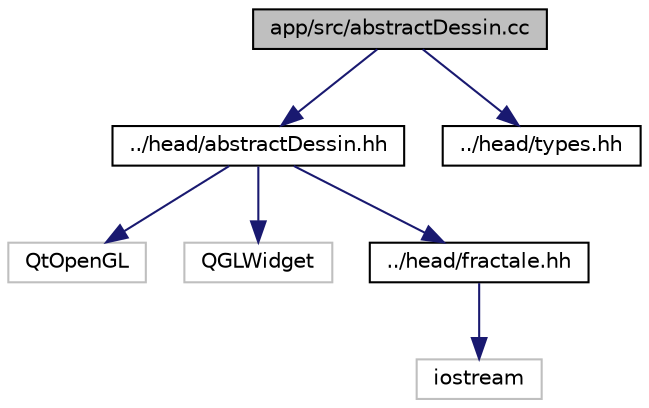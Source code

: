 digraph "app/src/abstractDessin.cc"
{
  edge [fontname="Helvetica",fontsize="10",labelfontname="Helvetica",labelfontsize="10"];
  node [fontname="Helvetica",fontsize="10",shape=record];
  Node0 [label="app/src/abstractDessin.cc",height=0.2,width=0.4,color="black", fillcolor="grey75", style="filled", fontcolor="black"];
  Node0 -> Node1 [color="midnightblue",fontsize="10",style="solid",fontname="Helvetica"];
  Node1 [label="../head/abstractDessin.hh",height=0.2,width=0.4,color="black", fillcolor="white", style="filled",URL="$abstractDessin_8hh.html",tooltip="contient la defintion de la classe AbstractDessin "];
  Node1 -> Node2 [color="midnightblue",fontsize="10",style="solid",fontname="Helvetica"];
  Node2 [label="QtOpenGL",height=0.2,width=0.4,color="grey75", fillcolor="white", style="filled"];
  Node1 -> Node3 [color="midnightblue",fontsize="10",style="solid",fontname="Helvetica"];
  Node3 [label="QGLWidget",height=0.2,width=0.4,color="grey75", fillcolor="white", style="filled"];
  Node1 -> Node4 [color="midnightblue",fontsize="10",style="solid",fontname="Helvetica"];
  Node4 [label="../head/fractale.hh",height=0.2,width=0.4,color="black", fillcolor="white", style="filled",URL="$fractale_8hh.html",tooltip="contient les definitions des methodes et des fonctions concernant la classe Fractale ..."];
  Node4 -> Node5 [color="midnightblue",fontsize="10",style="solid",fontname="Helvetica"];
  Node5 [label="iostream",height=0.2,width=0.4,color="grey75", fillcolor="white", style="filled"];
  Node0 -> Node6 [color="midnightblue",fontsize="10",style="solid",fontname="Helvetica"];
  Node6 [label="../head/types.hh",height=0.2,width=0.4,color="black", fillcolor="white", style="filled",URL="$types_8hh.html",tooltip="contient les constantes du projet "];
}
